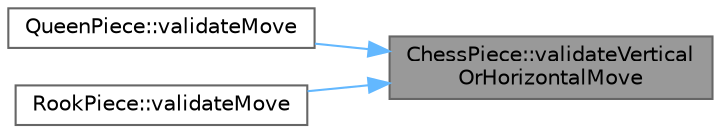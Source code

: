 digraph "ChessPiece::validateVerticalOrHorizontalMove"
{
 // LATEX_PDF_SIZE
  bgcolor="transparent";
  edge [fontname=Helvetica,fontsize=10,labelfontname=Helvetica,labelfontsize=10];
  node [fontname=Helvetica,fontsize=10,shape=box,height=0.2,width=0.4];
  rankdir="RL";
  Node1 [id="Node000001",label="ChessPiece::validateVertical\lOrHorizontalMove",height=0.2,width=0.4,color="gray40", fillcolor="grey60", style="filled", fontcolor="black",tooltip="Validates a vertical or horizontal move for the chess piece."];
  Node1 -> Node2 [id="edge3_Node000001_Node000002",dir="back",color="steelblue1",style="solid",tooltip=" "];
  Node2 [id="Node000002",label="QueenPiece::validateMove",height=0.2,width=0.4,color="grey40", fillcolor="white", style="filled",URL="$class_queen_piece.html#a534ecb3f70bd9430220c4a0b1c76fa04",tooltip="Validates the move of the queen piece to the specified position."];
  Node1 -> Node3 [id="edge4_Node000001_Node000003",dir="back",color="steelblue1",style="solid",tooltip=" "];
  Node3 [id="Node000003",label="RookPiece::validateMove",height=0.2,width=0.4,color="grey40", fillcolor="white", style="filled",URL="$class_rook_piece.html#aff545d776116c3e8f3ca6dc00feda4e6",tooltip="Validates the move of the rook piece to the specified position."];
}
